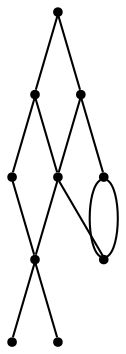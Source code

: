 graph {
  node [shape=point,comment="{\"directed\":false,\"doi\":\"10.1007/978-3-642-25878-7_39\",\"figure\":\"2 (2)\"}"]

  v0 [pos="1057.0840161557626,987.9244554751697"]
  v1 [pos="1015.7123462782911,822.5439933470346"]
  v2 [pos="1015.7123462782911,739.8526494859284"]
  v3 [pos="932.9648705208034,905.2331116140635"]
  v4 [pos="932.9648705208034,987.9244554751697"]
  v5 [pos="850.2215943966681,739.8526494859284"]
  v6 [pos="850.2215943966681,822.5439933470346"]
  v7 [pos="1139.8292648349575,884.5622707349064"]
  v8 [pos="1139.8292648349577,781.1957619832923"]
  v9 [pos="932.9648705208034,657.1592072075489"]

  v8 -- v7 [id="-24",pos="1139.8292648349577,781.1957619832923 1139.8325418215884,615.8152998551573 1139.8325418215884,615.8152998551573 1139.8325418215884,615.8152998551573 726.0992990366946,615.8152998551573 726.0992990366946,615.8152998551573 726.0992990366946,615.8152998551573 726.0992990366946,1029.272686838912 726.0992990366946,1029.272686838912 726.0992990366946,1029.272686838912 1139.8325418215884,1029.272686838912 1139.8325418215884,1029.272686838912 1139.8325418215884,1029.272686838912 1139.8292648349575,884.5622707349064 1139.8292648349575,884.5622707349064 1139.8292648349575,884.5622707349064"]
  v8 -- v7 [id="-33",pos="1139.8292648349577,781.1957619832923 1139.8292648349575,884.5622707349064 1139.8292648349575,884.5622707349064 1139.8292648349575,884.5622707349064"]
  v5 -- v6 [id="-10",pos="850.2215943966681,739.8526494859284 850.2215943966681,822.5439933470346 850.2215943966681,822.5439933470346 850.2215943966681,822.5439933470346"]
  v6 -- v3 [id="-11",pos="850.2215943966681,822.5439933470346 932.9648705208034,905.2331116140635 932.9648705208034,905.2331116140635 932.9648705208034,905.2331116140635"]
  v5 -- v1 [id="-12",pos="850.2215943966681,739.8526494859284 1015.7123462782911,822.5439933470346 1015.7123462782911,822.5439933470346 1015.7123462782911,822.5439933470346"]
  v9 -- v5 [id="-13",pos="932.9648705208034,657.1592072075489 850.2215943966681,739.8526494859284 850.2215943966681,739.8526494859284 850.2215943966681,739.8526494859284"]
  v3 -- v4 [id="-14",pos="932.9648705208034,905.2331116140635 932.9648705208034,987.9244554751697 932.9648705208034,987.9244554751697 932.9648705208034,987.9244554751697"]
  v9 -- v2 [id="-15",pos="932.9648705208034,657.1592072075489 1015.7123462782911,739.8526494859284 1015.7123462782911,739.8526494859284 1015.7123462782911,739.8526494859284"]
  v3 -- v0 [id="-16",pos="932.9648705208034,905.2331116140635 1057.0840161557626,987.9244554751697 1057.0840161557626,987.9244554751697 1057.0840161557626,987.9244554751697"]
  v1 -- v3 [id="-17",pos="1015.7123462782911,822.5439933470346 932.9648705208034,905.2331116140635 932.9648705208034,905.2331116140635 932.9648705208034,905.2331116140635"]
  v2 -- v1 [id="-18",pos="1015.7123462782911,739.8526494859284 1015.7123462782911,822.5439933470346 1015.7123462782911,822.5439933470346 1015.7123462782911,822.5439933470346"]
  v1 -- v7 [id="-19",pos="1015.7123462782911,822.5439933470346 1139.8292648349575,884.5622707349064 1139.8292648349575,884.5622707349064 1139.8292648349575,884.5622707349064"]
  v2 -- v8 [id="-20",pos="1015.7123462782911,739.8526494859284 1139.8292648349577,781.1957619832923 1139.8292648349577,781.1957619832923 1139.8292648349577,781.1957619832923"]
}